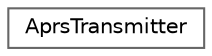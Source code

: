 digraph "Graphical Class Hierarchy"
{
 // LATEX_PDF_SIZE
  bgcolor="transparent";
  edge [fontname=Helvetica,fontsize=10,labelfontname=Helvetica,labelfontsize=10];
  node [fontname=Helvetica,fontsize=10,shape=box,height=0.2,width=0.4];
  rankdir="LR";
  Node0 [label="AprsTransmitter",height=0.2,width=0.4,color="grey40", fillcolor="white", style="filled",URL="$classAprsTransmitter.html",tooltip="Turns binary data into sin waves, output-ed on the DAC."];
}
